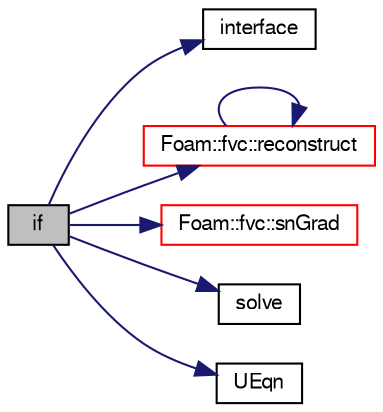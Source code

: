 digraph "if"
{
  bgcolor="transparent";
  edge [fontname="FreeSans",fontsize="10",labelfontname="FreeSans",labelfontsize="10"];
  node [fontname="FreeSans",fontsize="10",shape=record];
  rankdir="LR";
  Node4 [label="if",height=0.2,width=0.4,color="black", fillcolor="grey75", style="filled", fontcolor="black"];
  Node4 -> Node5 [color="midnightblue",fontsize="10",style="solid",fontname="FreeSans"];
  Node5 [label="interface",height=0.2,width=0.4,color="black",URL="$a39119.html#a8c09a0b889457752a4a7c285d39f7787"];
  Node4 -> Node6 [color="midnightblue",fontsize="10",style="solid",fontname="FreeSans"];
  Node6 [label="Foam::fvc::reconstruct",height=0.2,width=0.4,color="red",URL="$a21134.html#ad8a6471328adb4cddcc0d4cedfa39ca2"];
  Node6 -> Node6 [color="midnightblue",fontsize="10",style="solid",fontname="FreeSans"];
  Node4 -> Node312 [color="midnightblue",fontsize="10",style="solid",fontname="FreeSans"];
  Node312 [label="Foam::fvc::snGrad",height=0.2,width=0.4,color="red",URL="$a21134.html#a15da734ee906cb52cf17937ab84c41a0"];
  Node4 -> Node314 [color="midnightblue",fontsize="10",style="solid",fontname="FreeSans"];
  Node314 [label="solve",height=0.2,width=0.4,color="black",URL="$a38237.html#a8b4710e49dba7b23cb8dc223f1bbfea0"];
  Node4 -> Node315 [color="midnightblue",fontsize="10",style="solid",fontname="FreeSans"];
  Node315 [label="UEqn",height=0.2,width=0.4,color="black",URL="$a38216.html#a52ab48945aa1b57fc2a1bec3e481449a"];
}
